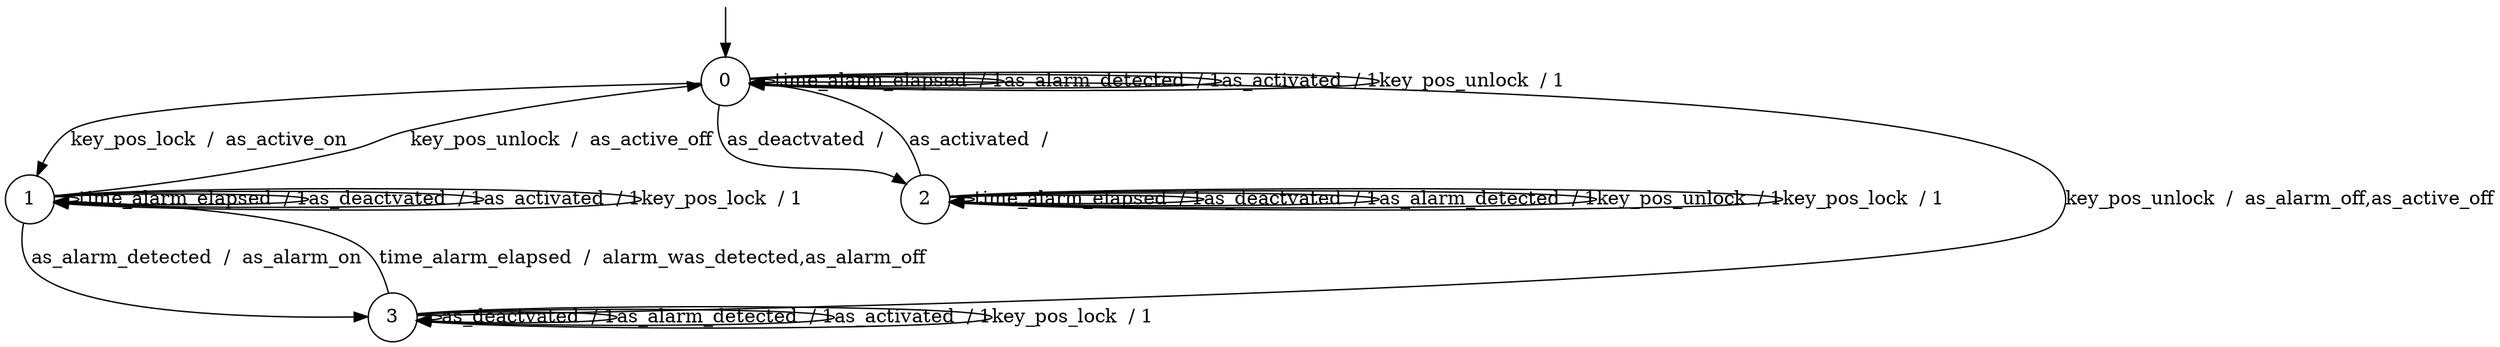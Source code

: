 digraph g {

	s0 [shape="circle" label="0"];
	s1 [shape="circle" label="1"];
	s2 [shape="circle" label="2"];
	s3 [shape="circle" label="3"];
	s0 -> s0 [label="time_alarm_elapsed  / 1"];
	s0 -> s2 [label="as_deactvated  /  "];
	s0 -> s0 [label="as_alarm_detected  / 1"];
	s0 -> s0 [label="as_activated  / 1"];
	s0 -> s0 [label="key_pos_unlock  / 1"];
	s0 -> s1 [label="key_pos_lock  /  as_active_on"];
	s1 -> s1 [label="time_alarm_elapsed  / 1"];
	s1 -> s1 [label="as_deactvated  / 1"];
	s1 -> s3 [label="as_alarm_detected  /  as_alarm_on"];
	s1 -> s1 [label="as_activated  / 1"];
	s1 -> s0 [label="key_pos_unlock  /  as_active_off"];
	s1 -> s1 [label="key_pos_lock  / 1"];
	s2 -> s2 [label="time_alarm_elapsed  / 1"];
	s2 -> s2 [label="as_deactvated  / 1"];
	s2 -> s2 [label="as_alarm_detected  / 1"];
	s2 -> s0 [label="as_activated  /  "];
	s2 -> s2 [label="key_pos_unlock  / 1"];
	s2 -> s2 [label="key_pos_lock  / 1"];
	s3 -> s1 [label="time_alarm_elapsed  /  alarm_was_detected,as_alarm_off"];
	s3 -> s3 [label="as_deactvated  / 1"];
	s3 -> s3 [label="as_alarm_detected  / 1"];
	s3 -> s3 [label="as_activated  / 1"];
	s3 -> s0 [label="key_pos_unlock  /  as_alarm_off,as_active_off"];
	s3 -> s3 [label="key_pos_lock  / 1"];

__start0 [label="" shape="none" width="0" height="0"];
__start0 -> s0;

}
